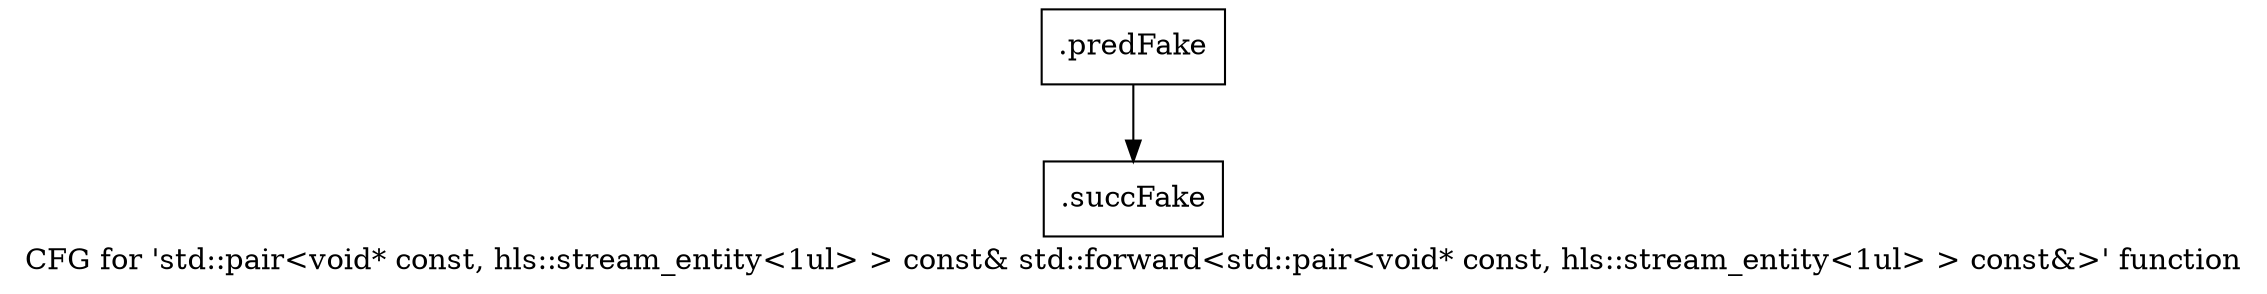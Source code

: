 digraph "CFG for 'std::pair\<void* const, hls::stream_entity\<1ul\> \> const& std::forward\<std::pair\<void* const, hls::stream_entity\<1ul\> \> const&\>' function" {
	label="CFG for 'std::pair\<void* const, hls::stream_entity\<1ul\> \> const& std::forward\<std::pair\<void* const, hls::stream_entity\<1ul\> \> const&\>' function";

	Node0x51d5c90 [shape=record,filename="",linenumber="",label="{.predFake}"];
	Node0x51d5c90 -> Node0x52b1aa0[ callList="" memoryops="" filename="/home/akhilkushe/Xilinx/Vitis_HLS/2021.2/tps/lnx64/gcc-6.2.0/lib/gcc/x86_64-pc-linux-gnu/6.2.0/../../../../include/c++/6.2.0/bits/move.h" execusionnum="0"];
	Node0x52b1aa0 [shape=record,filename="/home/akhilkushe/Xilinx/Vitis_HLS/2021.2/tps/lnx64/gcc-6.2.0/lib/gcc/x86_64-pc-linux-gnu/6.2.0/../../../../include/c++/6.2.0/bits/move.h",linenumber="77",label="{.succFake}"];
}
